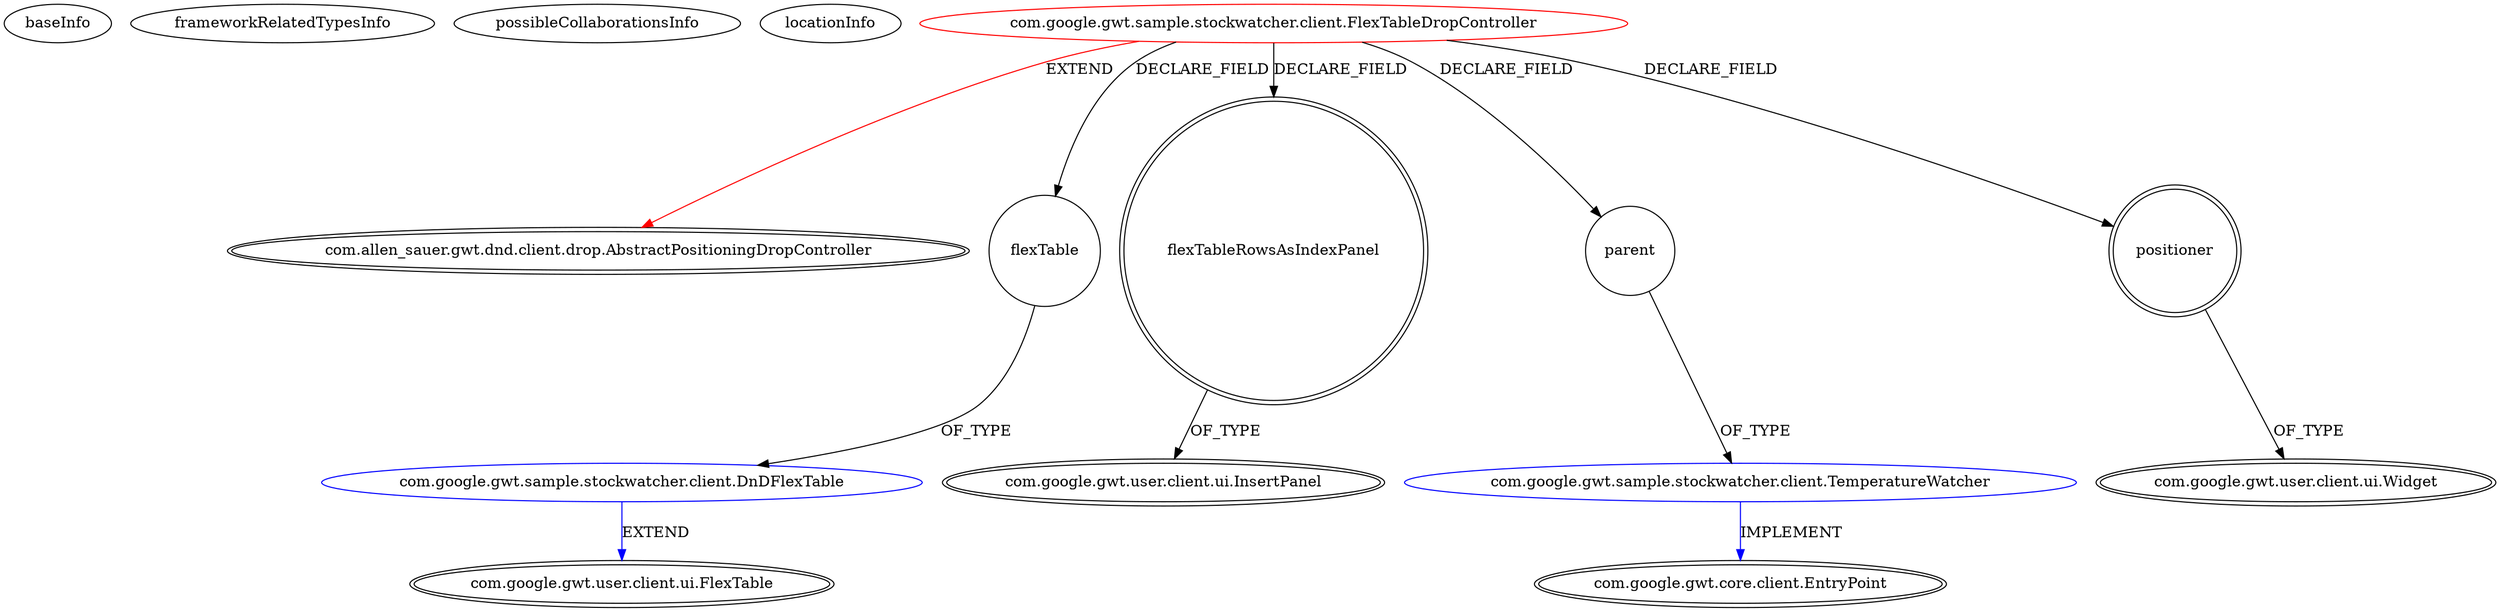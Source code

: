 digraph {
baseInfo[graphId=1082,category="extension_graph",isAnonymous=false,possibleRelation=true]
frameworkRelatedTypesInfo[0="com.allen_sauer.gwt.dnd.client.drop.AbstractPositioningDropController"]
possibleCollaborationsInfo[0="1082~FIELD_DECLARATION-~com.allen_sauer.gwt.dnd.client.drop.AbstractPositioningDropController ~com.google.gwt.core.client.EntryPoint ~false~false",1="1082~FIELD_DECLARATION-~com.allen_sauer.gwt.dnd.client.drop.AbstractPositioningDropController ~com.google.gwt.user.client.ui.FlexTable ~false~false"]
locationInfo[projectName="chrte-TemperatureWatcher",filePath="/chrte-TemperatureWatcher/TemperatureWatcher-master/src/com/google/gwt/sample/stockwatcher/client/FlexTableDropController.java",contextSignature="FlexTableDropController",graphId="1082"]
0[label="com.google.gwt.sample.stockwatcher.client.FlexTableDropController",vertexType="ROOT_CLIENT_CLASS_DECLARATION",isFrameworkType=false,color=red]
1[label="com.allen_sauer.gwt.dnd.client.drop.AbstractPositioningDropController",vertexType="FRAMEWORK_CLASS_TYPE",isFrameworkType=true,peripheries=2]
2[label="flexTable",vertexType="FIELD_DECLARATION",isFrameworkType=false,shape=circle]
3[label="com.google.gwt.sample.stockwatcher.client.DnDFlexTable",vertexType="REFERENCE_CLIENT_CLASS_DECLARATION",isFrameworkType=false,color=blue]
4[label="com.google.gwt.user.client.ui.FlexTable",vertexType="FRAMEWORK_CLASS_TYPE",isFrameworkType=true,peripheries=2]
5[label="flexTableRowsAsIndexPanel",vertexType="FIELD_DECLARATION",isFrameworkType=true,peripheries=2,shape=circle]
6[label="com.google.gwt.user.client.ui.InsertPanel",vertexType="FRAMEWORK_INTERFACE_TYPE",isFrameworkType=true,peripheries=2]
7[label="parent",vertexType="FIELD_DECLARATION",isFrameworkType=false,shape=circle]
8[label="com.google.gwt.sample.stockwatcher.client.TemperatureWatcher",vertexType="REFERENCE_CLIENT_CLASS_DECLARATION",isFrameworkType=false,color=blue]
9[label="com.google.gwt.core.client.EntryPoint",vertexType="FRAMEWORK_INTERFACE_TYPE",isFrameworkType=true,peripheries=2]
10[label="positioner",vertexType="FIELD_DECLARATION",isFrameworkType=true,peripheries=2,shape=circle]
11[label="com.google.gwt.user.client.ui.Widget",vertexType="FRAMEWORK_CLASS_TYPE",isFrameworkType=true,peripheries=2]
0->1[label="EXTEND",color=red]
0->2[label="DECLARE_FIELD"]
3->4[label="EXTEND",color=blue]
2->3[label="OF_TYPE"]
0->5[label="DECLARE_FIELD"]
5->6[label="OF_TYPE"]
0->7[label="DECLARE_FIELD"]
8->9[label="IMPLEMENT",color=blue]
7->8[label="OF_TYPE"]
0->10[label="DECLARE_FIELD"]
10->11[label="OF_TYPE"]
}
